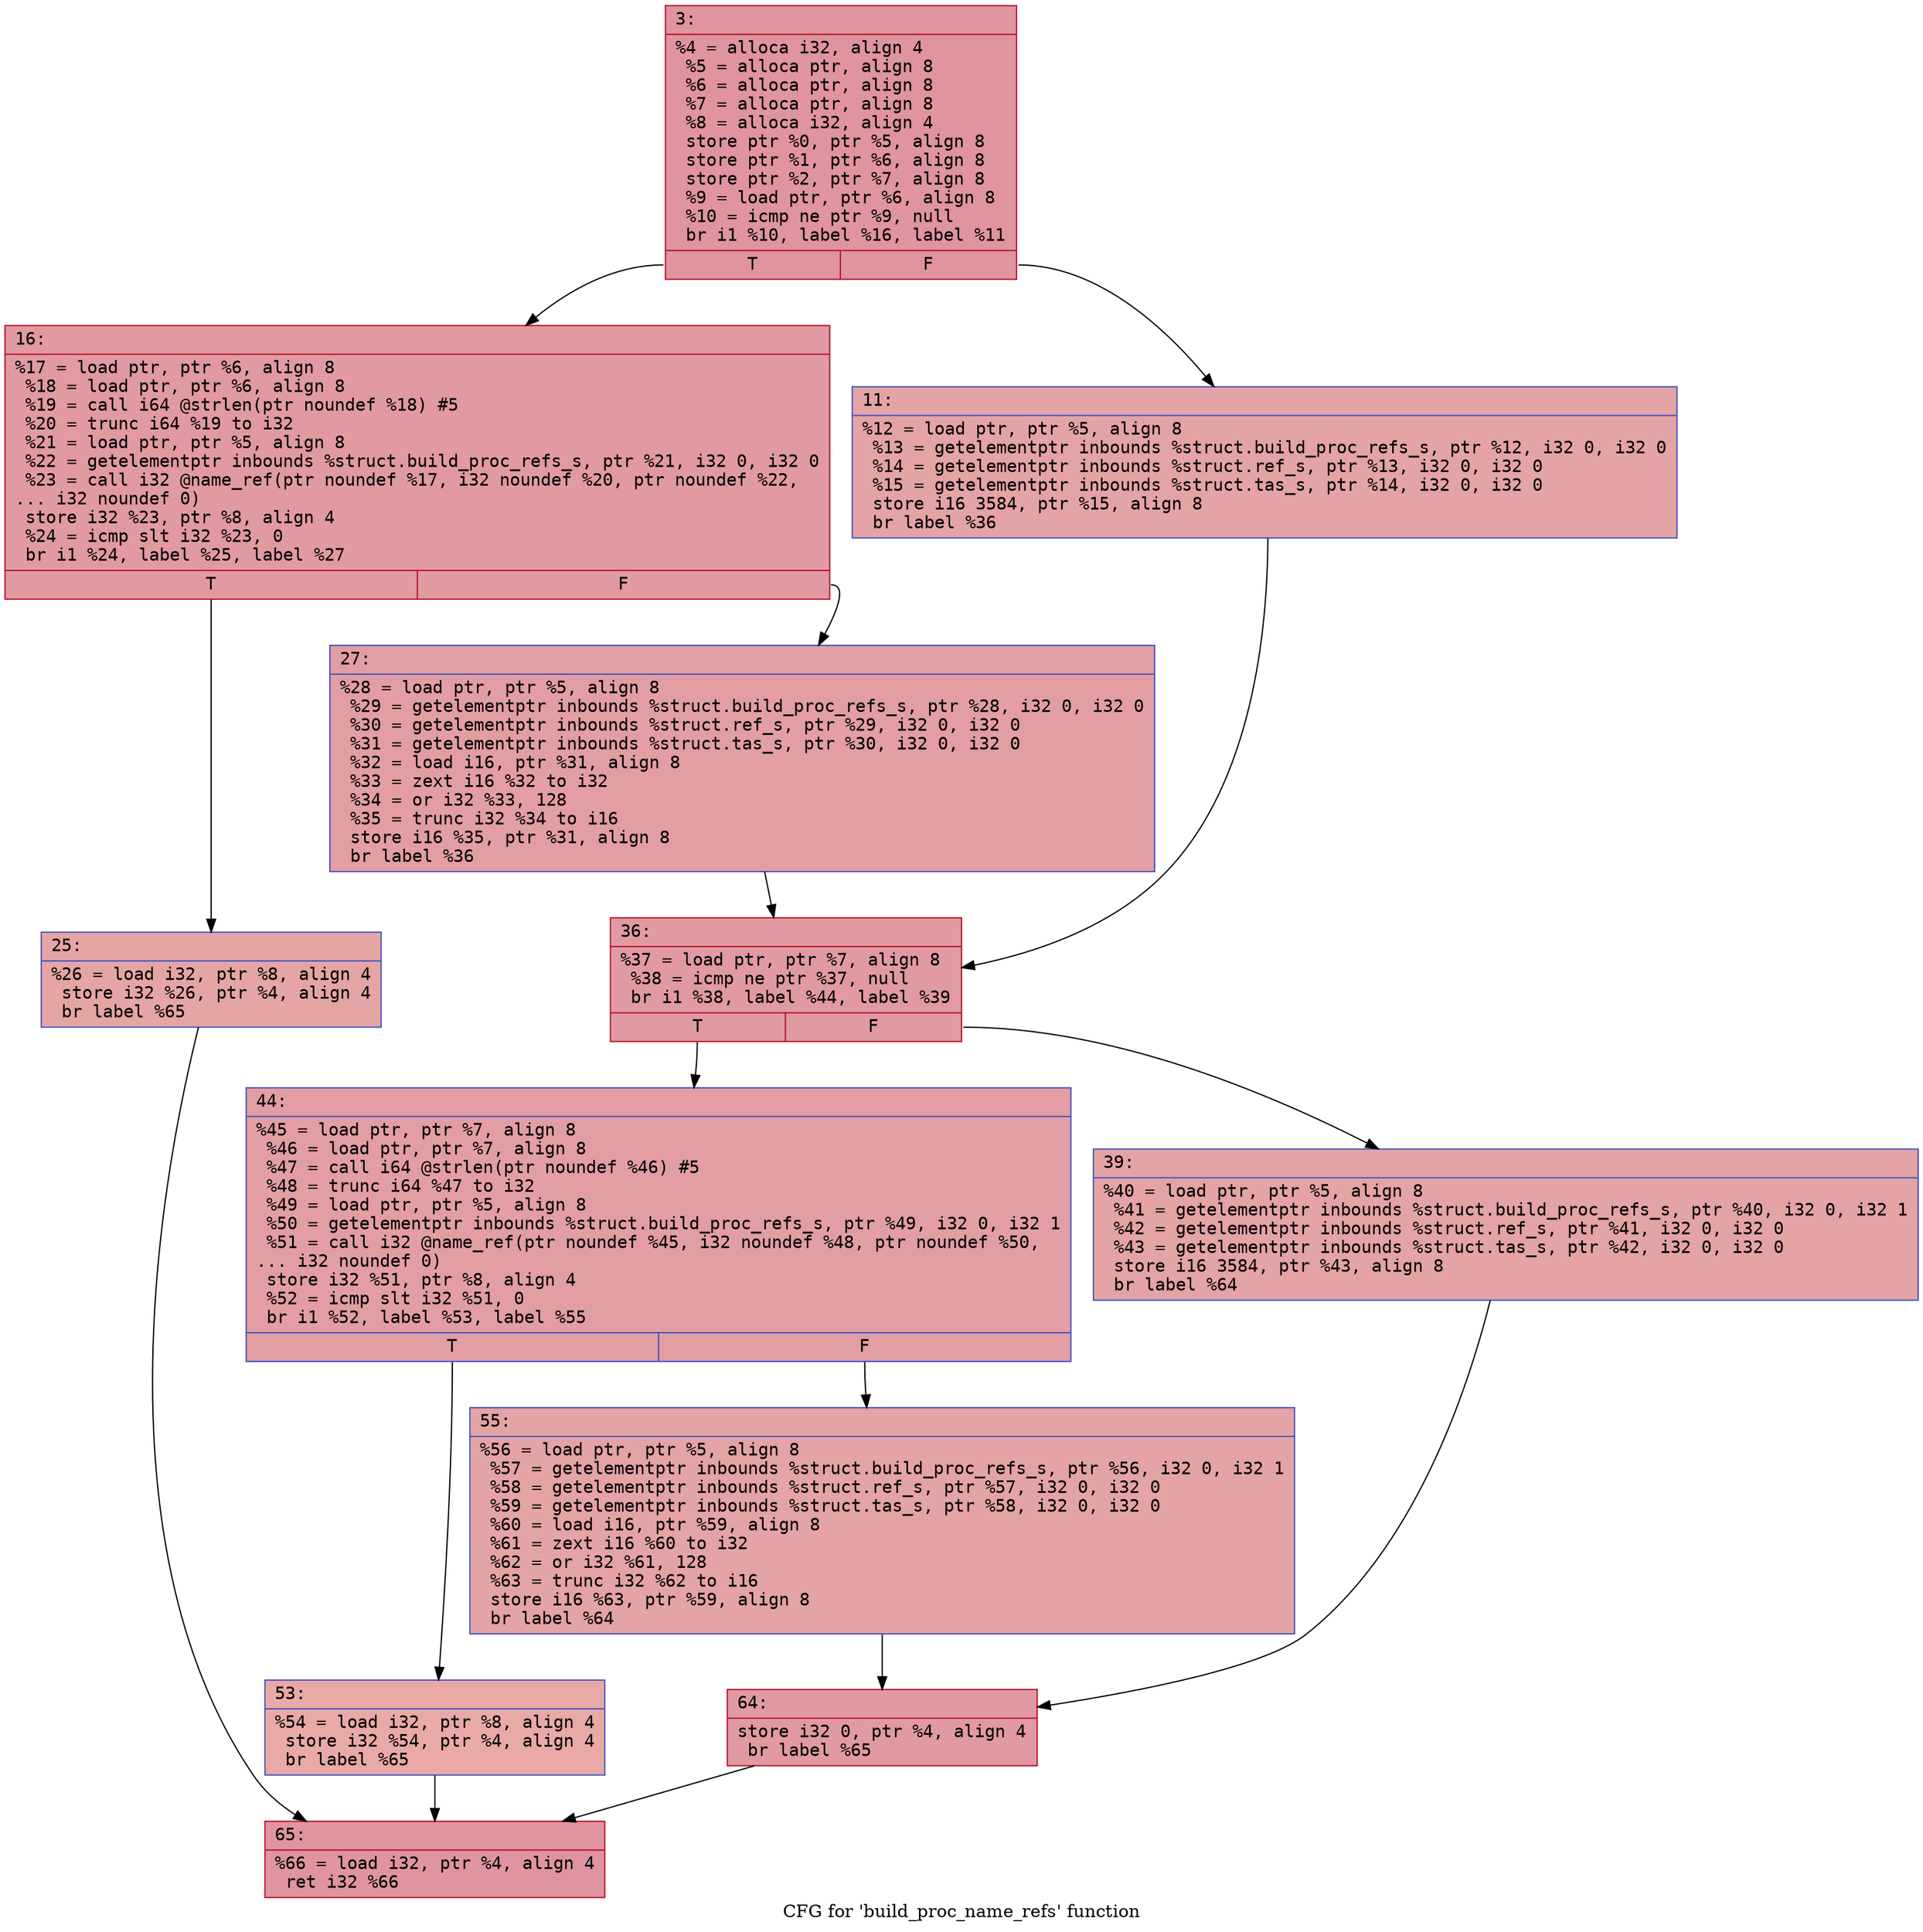 digraph "CFG for 'build_proc_name_refs' function" {
	label="CFG for 'build_proc_name_refs' function";

	Node0x600001b17020 [shape=record,color="#b70d28ff", style=filled, fillcolor="#b70d2870" fontname="Courier",label="{3:\l|  %4 = alloca i32, align 4\l  %5 = alloca ptr, align 8\l  %6 = alloca ptr, align 8\l  %7 = alloca ptr, align 8\l  %8 = alloca i32, align 4\l  store ptr %0, ptr %5, align 8\l  store ptr %1, ptr %6, align 8\l  store ptr %2, ptr %7, align 8\l  %9 = load ptr, ptr %6, align 8\l  %10 = icmp ne ptr %9, null\l  br i1 %10, label %16, label %11\l|{<s0>T|<s1>F}}"];
	Node0x600001b17020:s0 -> Node0x600001b170c0[tooltip="3 -> 16\nProbability 62.50%" ];
	Node0x600001b17020:s1 -> Node0x600001b17070[tooltip="3 -> 11\nProbability 37.50%" ];
	Node0x600001b17070 [shape=record,color="#3d50c3ff", style=filled, fillcolor="#c32e3170" fontname="Courier",label="{11:\l|  %12 = load ptr, ptr %5, align 8\l  %13 = getelementptr inbounds %struct.build_proc_refs_s, ptr %12, i32 0, i32 0\l  %14 = getelementptr inbounds %struct.ref_s, ptr %13, i32 0, i32 0\l  %15 = getelementptr inbounds %struct.tas_s, ptr %14, i32 0, i32 0\l  store i16 3584, ptr %15, align 8\l  br label %36\l}"];
	Node0x600001b17070 -> Node0x600001b171b0[tooltip="11 -> 36\nProbability 100.00%" ];
	Node0x600001b170c0 [shape=record,color="#b70d28ff", style=filled, fillcolor="#bb1b2c70" fontname="Courier",label="{16:\l|  %17 = load ptr, ptr %6, align 8\l  %18 = load ptr, ptr %6, align 8\l  %19 = call i64 @strlen(ptr noundef %18) #5\l  %20 = trunc i64 %19 to i32\l  %21 = load ptr, ptr %5, align 8\l  %22 = getelementptr inbounds %struct.build_proc_refs_s, ptr %21, i32 0, i32 0\l  %23 = call i32 @name_ref(ptr noundef %17, i32 noundef %20, ptr noundef %22,\l... i32 noundef 0)\l  store i32 %23, ptr %8, align 4\l  %24 = icmp slt i32 %23, 0\l  br i1 %24, label %25, label %27\l|{<s0>T|<s1>F}}"];
	Node0x600001b170c0:s0 -> Node0x600001b17110[tooltip="16 -> 25\nProbability 37.50%" ];
	Node0x600001b170c0:s1 -> Node0x600001b17160[tooltip="16 -> 27\nProbability 62.50%" ];
	Node0x600001b17110 [shape=record,color="#3d50c3ff", style=filled, fillcolor="#c5333470" fontname="Courier",label="{25:\l|  %26 = load i32, ptr %8, align 4\l  store i32 %26, ptr %4, align 4\l  br label %65\l}"];
	Node0x600001b17110 -> Node0x600001b17390[tooltip="25 -> 65\nProbability 100.00%" ];
	Node0x600001b17160 [shape=record,color="#3d50c3ff", style=filled, fillcolor="#be242e70" fontname="Courier",label="{27:\l|  %28 = load ptr, ptr %5, align 8\l  %29 = getelementptr inbounds %struct.build_proc_refs_s, ptr %28, i32 0, i32 0\l  %30 = getelementptr inbounds %struct.ref_s, ptr %29, i32 0, i32 0\l  %31 = getelementptr inbounds %struct.tas_s, ptr %30, i32 0, i32 0\l  %32 = load i16, ptr %31, align 8\l  %33 = zext i16 %32 to i32\l  %34 = or i32 %33, 128\l  %35 = trunc i32 %34 to i16\l  store i16 %35, ptr %31, align 8\l  br label %36\l}"];
	Node0x600001b17160 -> Node0x600001b171b0[tooltip="27 -> 36\nProbability 100.00%" ];
	Node0x600001b171b0 [shape=record,color="#b70d28ff", style=filled, fillcolor="#bb1b2c70" fontname="Courier",label="{36:\l|  %37 = load ptr, ptr %7, align 8\l  %38 = icmp ne ptr %37, null\l  br i1 %38, label %44, label %39\l|{<s0>T|<s1>F}}"];
	Node0x600001b171b0:s0 -> Node0x600001b17250[tooltip="36 -> 44\nProbability 62.50%" ];
	Node0x600001b171b0:s1 -> Node0x600001b17200[tooltip="36 -> 39\nProbability 37.50%" ];
	Node0x600001b17200 [shape=record,color="#3d50c3ff", style=filled, fillcolor="#c32e3170" fontname="Courier",label="{39:\l|  %40 = load ptr, ptr %5, align 8\l  %41 = getelementptr inbounds %struct.build_proc_refs_s, ptr %40, i32 0, i32 1\l  %42 = getelementptr inbounds %struct.ref_s, ptr %41, i32 0, i32 0\l  %43 = getelementptr inbounds %struct.tas_s, ptr %42, i32 0, i32 0\l  store i16 3584, ptr %43, align 8\l  br label %64\l}"];
	Node0x600001b17200 -> Node0x600001b17340[tooltip="39 -> 64\nProbability 100.00%" ];
	Node0x600001b17250 [shape=record,color="#3d50c3ff", style=filled, fillcolor="#be242e70" fontname="Courier",label="{44:\l|  %45 = load ptr, ptr %7, align 8\l  %46 = load ptr, ptr %7, align 8\l  %47 = call i64 @strlen(ptr noundef %46) #5\l  %48 = trunc i64 %47 to i32\l  %49 = load ptr, ptr %5, align 8\l  %50 = getelementptr inbounds %struct.build_proc_refs_s, ptr %49, i32 0, i32 1\l  %51 = call i32 @name_ref(ptr noundef %45, i32 noundef %48, ptr noundef %50,\l... i32 noundef 0)\l  store i32 %51, ptr %8, align 4\l  %52 = icmp slt i32 %51, 0\l  br i1 %52, label %53, label %55\l|{<s0>T|<s1>F}}"];
	Node0x600001b17250:s0 -> Node0x600001b172a0[tooltip="44 -> 53\nProbability 37.50%" ];
	Node0x600001b17250:s1 -> Node0x600001b172f0[tooltip="44 -> 55\nProbability 62.50%" ];
	Node0x600001b172a0 [shape=record,color="#3d50c3ff", style=filled, fillcolor="#ca3b3770" fontname="Courier",label="{53:\l|  %54 = load i32, ptr %8, align 4\l  store i32 %54, ptr %4, align 4\l  br label %65\l}"];
	Node0x600001b172a0 -> Node0x600001b17390[tooltip="53 -> 65\nProbability 100.00%" ];
	Node0x600001b172f0 [shape=record,color="#3d50c3ff", style=filled, fillcolor="#c32e3170" fontname="Courier",label="{55:\l|  %56 = load ptr, ptr %5, align 8\l  %57 = getelementptr inbounds %struct.build_proc_refs_s, ptr %56, i32 0, i32 1\l  %58 = getelementptr inbounds %struct.ref_s, ptr %57, i32 0, i32 0\l  %59 = getelementptr inbounds %struct.tas_s, ptr %58, i32 0, i32 0\l  %60 = load i16, ptr %59, align 8\l  %61 = zext i16 %60 to i32\l  %62 = or i32 %61, 128\l  %63 = trunc i32 %62 to i16\l  store i16 %63, ptr %59, align 8\l  br label %64\l}"];
	Node0x600001b172f0 -> Node0x600001b17340[tooltip="55 -> 64\nProbability 100.00%" ];
	Node0x600001b17340 [shape=record,color="#b70d28ff", style=filled, fillcolor="#bb1b2c70" fontname="Courier",label="{64:\l|  store i32 0, ptr %4, align 4\l  br label %65\l}"];
	Node0x600001b17340 -> Node0x600001b17390[tooltip="64 -> 65\nProbability 100.00%" ];
	Node0x600001b17390 [shape=record,color="#b70d28ff", style=filled, fillcolor="#b70d2870" fontname="Courier",label="{65:\l|  %66 = load i32, ptr %4, align 4\l  ret i32 %66\l}"];
}
